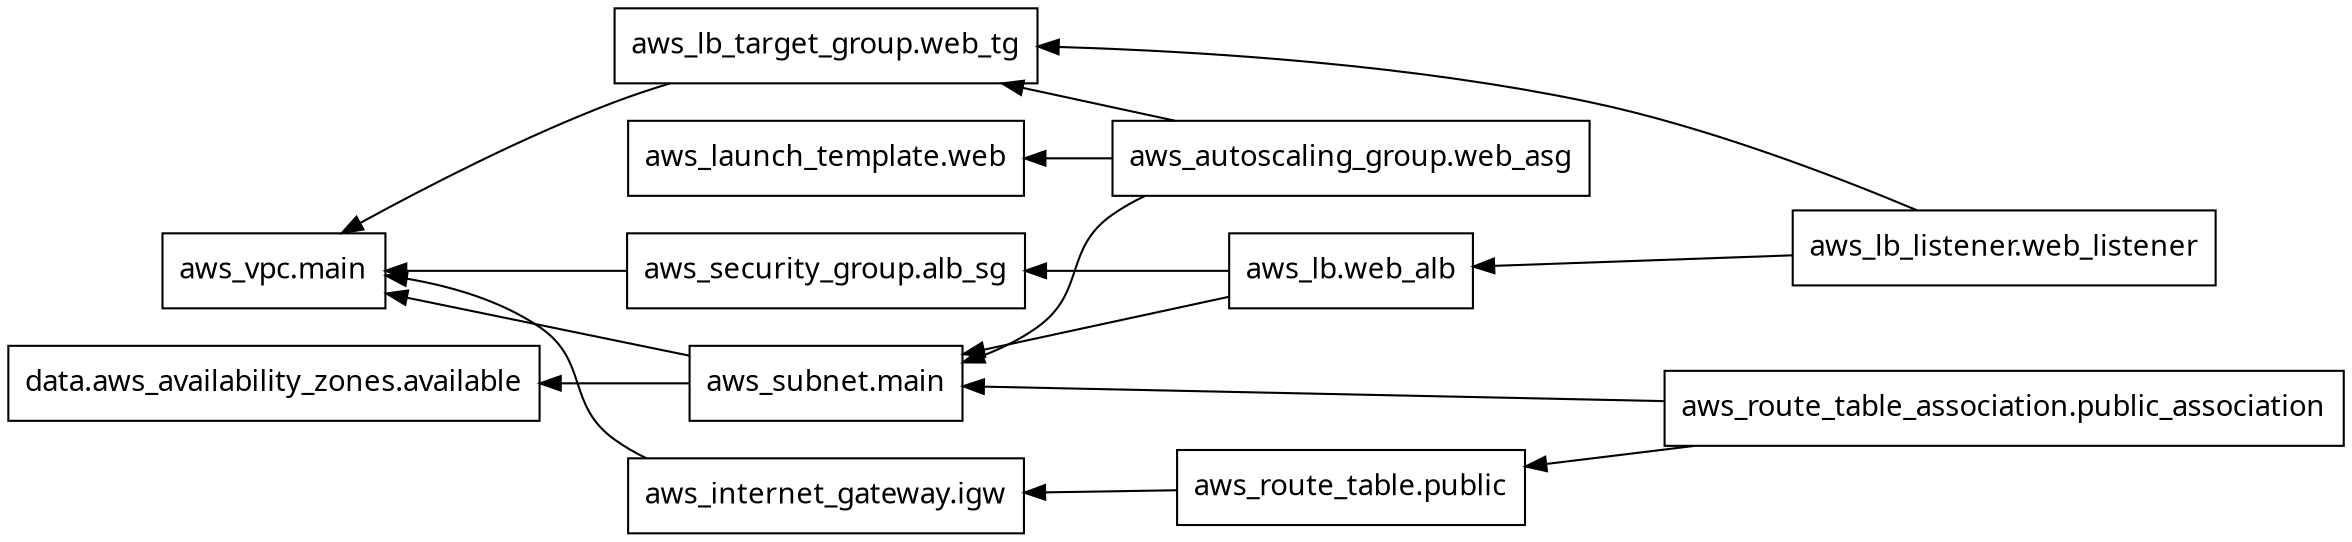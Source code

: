 digraph G {
  rankdir = "RL";
  node [shape = rect, fontname = "sans-serif"];
  "data.aws_availability_zones.available" [label="data.aws_availability_zones.available"];
  "aws_autoscaling_group.web_asg" [label="aws_autoscaling_group.web_asg"];
  "aws_internet_gateway.igw" [label="aws_internet_gateway.igw"];
  "aws_launch_template.web" [label="aws_launch_template.web"];
  "aws_lb.web_alb" [label="aws_lb.web_alb"];
  "aws_lb_listener.web_listener" [label="aws_lb_listener.web_listener"];
  "aws_lb_target_group.web_tg" [label="aws_lb_target_group.web_tg"];
  "aws_route_table.public" [label="aws_route_table.public"];
  "aws_route_table_association.public_association" [label="aws_route_table_association.public_association"];
  "aws_security_group.alb_sg" [label="aws_security_group.alb_sg"];
  "aws_subnet.main" [label="aws_subnet.main"];
  "aws_vpc.main" [label="aws_vpc.main"];
  "aws_autoscaling_group.web_asg" -> "aws_launch_template.web";
  "aws_autoscaling_group.web_asg" -> "aws_lb_target_group.web_tg";
  "aws_autoscaling_group.web_asg" -> "aws_subnet.main";
  "aws_internet_gateway.igw" -> "aws_vpc.main";
  "aws_lb.web_alb" -> "aws_security_group.alb_sg";
  "aws_lb.web_alb" -> "aws_subnet.main";
  "aws_lb_listener.web_listener" -> "aws_lb.web_alb";
  "aws_lb_listener.web_listener" -> "aws_lb_target_group.web_tg";
  "aws_lb_target_group.web_tg" -> "aws_vpc.main";
  "aws_route_table.public" -> "aws_internet_gateway.igw";
  "aws_route_table_association.public_association" -> "aws_route_table.public";
  "aws_route_table_association.public_association" -> "aws_subnet.main";
  "aws_security_group.alb_sg" -> "aws_vpc.main";
  "aws_subnet.main" -> "data.aws_availability_zones.available";
  "aws_subnet.main" -> "aws_vpc.main";
}
